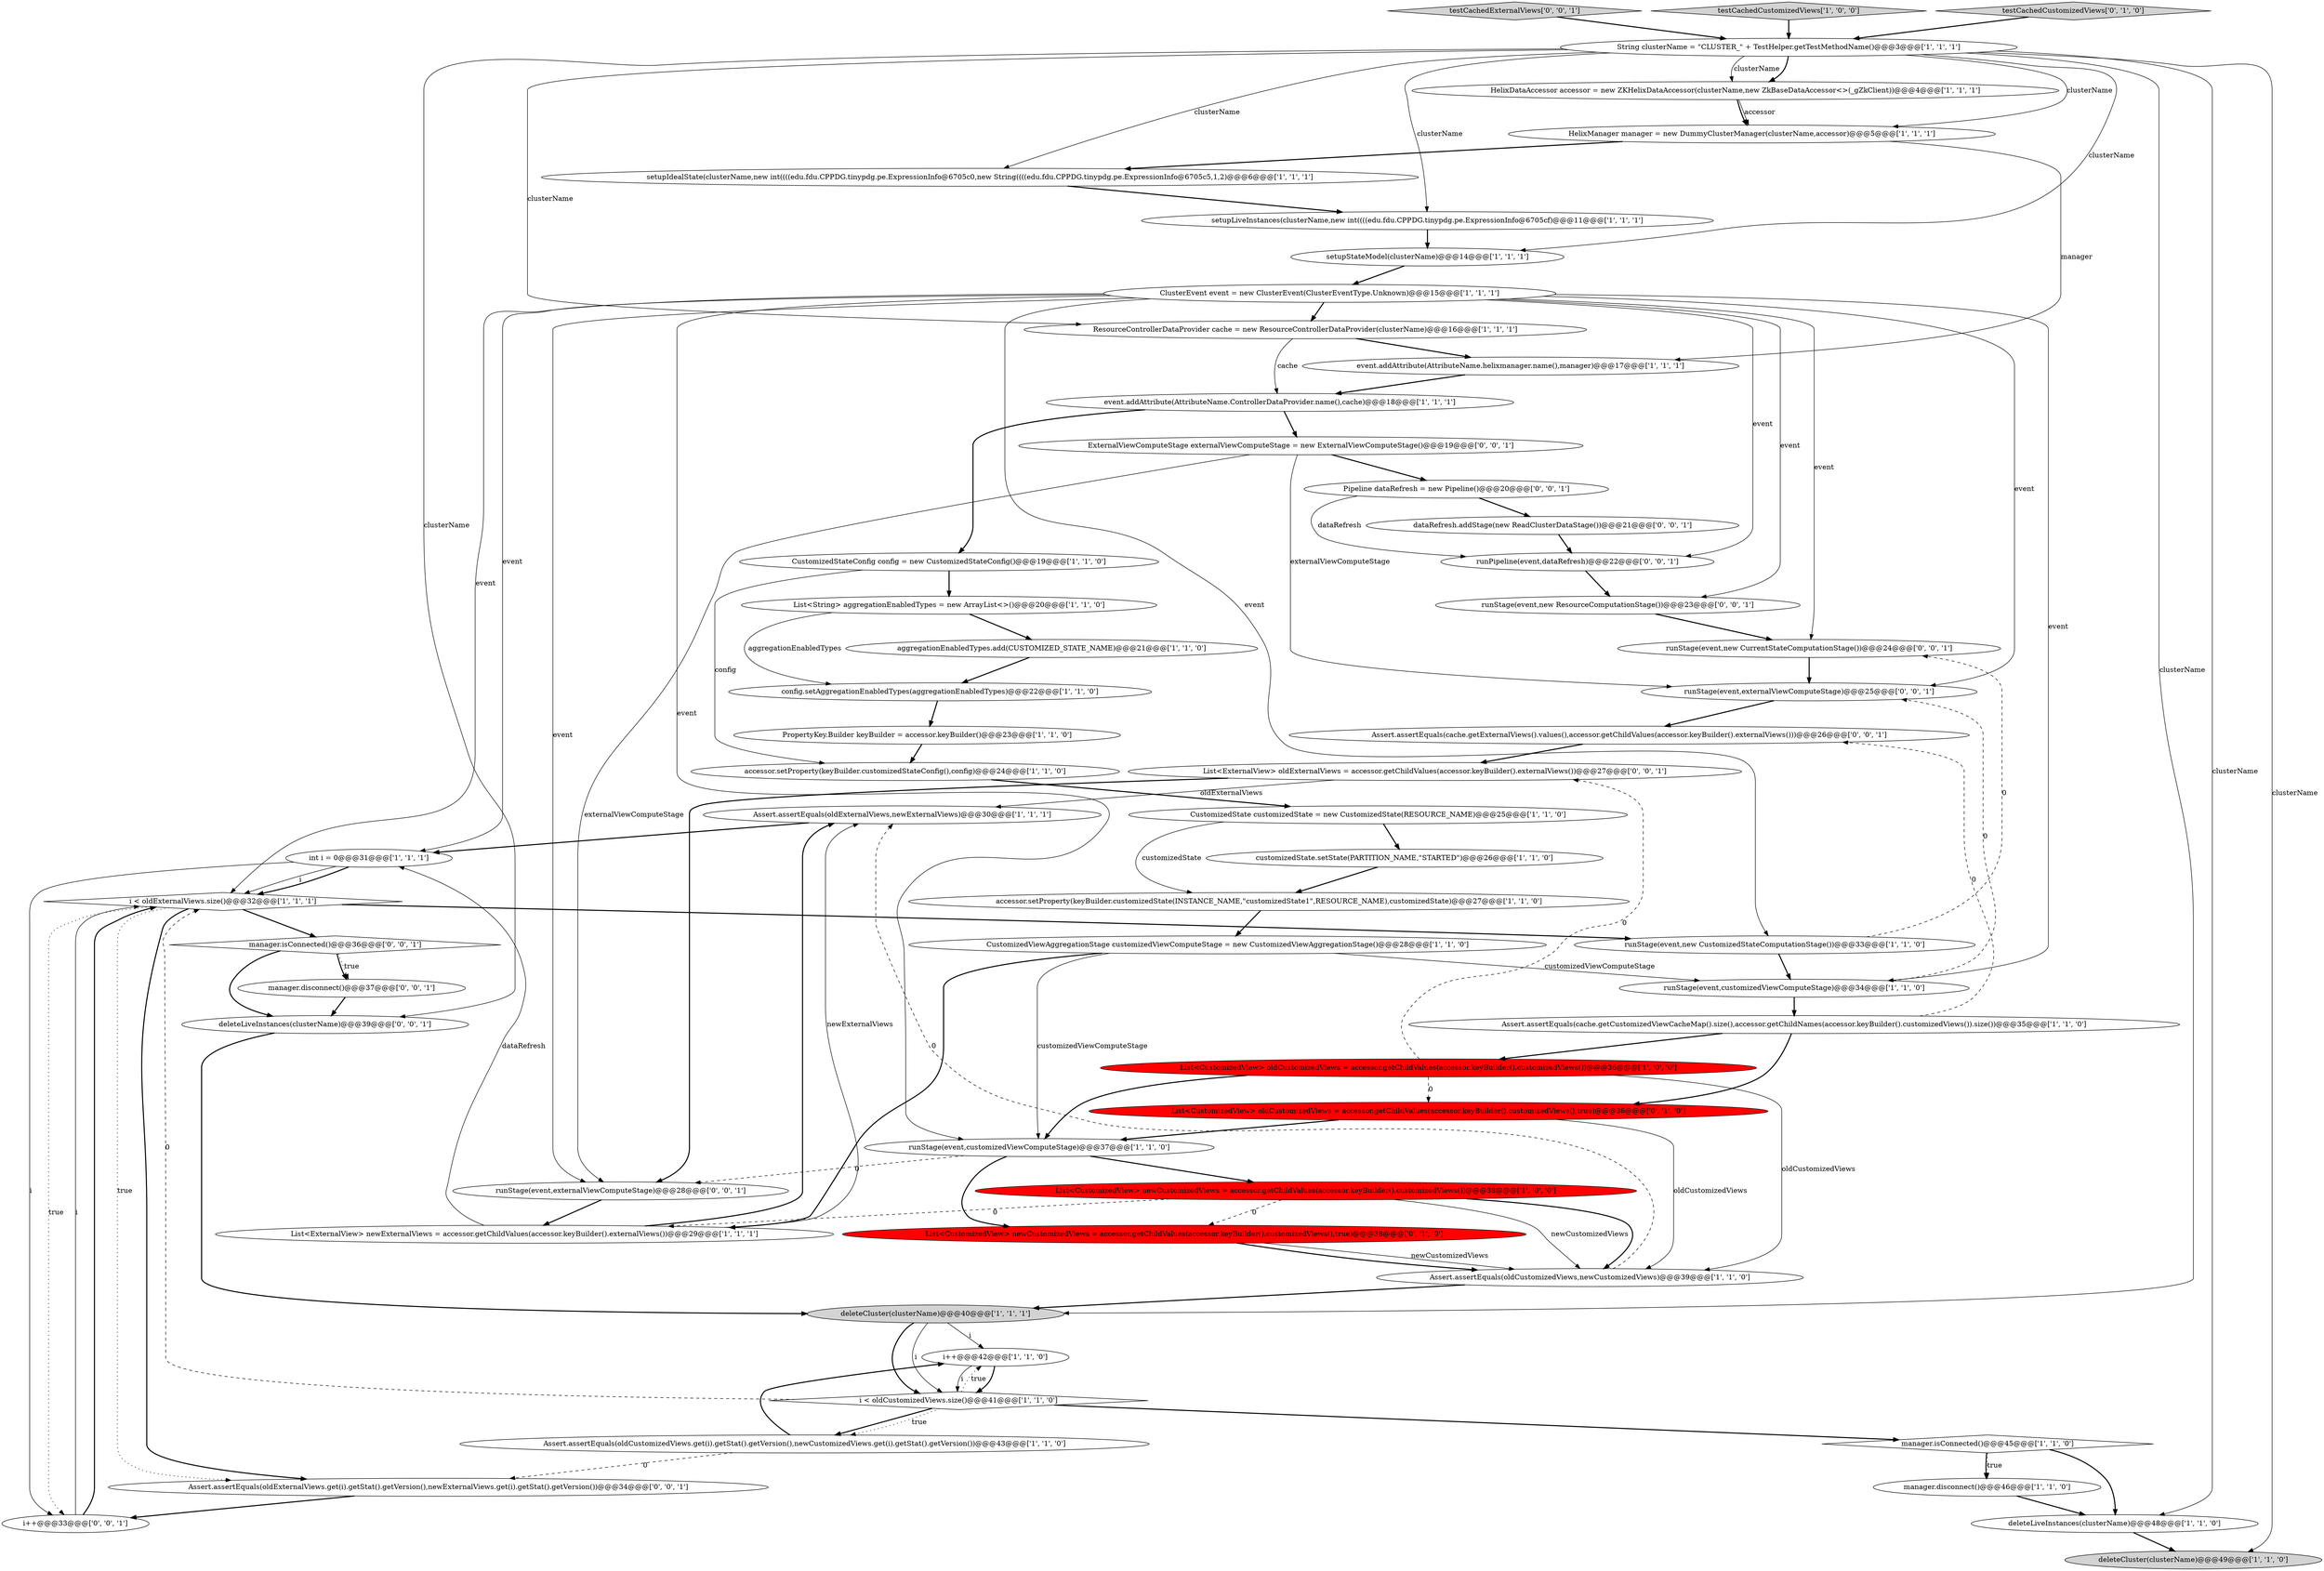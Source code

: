 digraph {
56 [style = filled, label = "runStage(event,new ResourceComputationStage())@@@23@@@['0', '0', '1']", fillcolor = white, shape = ellipse image = "AAA0AAABBB3BBB"];
58 [style = filled, label = "testCachedExternalViews['0', '0', '1']", fillcolor = lightgray, shape = diamond image = "AAA0AAABBB3BBB"];
18 [style = filled, label = "manager.disconnect()@@@46@@@['1', '1', '0']", fillcolor = white, shape = ellipse image = "AAA0AAABBB1BBB"];
51 [style = filled, label = "List<ExternalView> oldExternalViews = accessor.getChildValues(accessor.keyBuilder().externalViews())@@@27@@@['0', '0', '1']", fillcolor = white, shape = ellipse image = "AAA0AAABBB3BBB"];
5 [style = filled, label = "Assert.assertEquals(oldCustomizedViews,newCustomizedViews)@@@39@@@['1', '1', '0']", fillcolor = white, shape = ellipse image = "AAA0AAABBB1BBB"];
37 [style = filled, label = "testCachedCustomizedViews['1', '0', '0']", fillcolor = lightgray, shape = diamond image = "AAA0AAABBB1BBB"];
42 [style = filled, label = "List<CustomizedView> oldCustomizedViews = accessor.getChildValues(accessor.keyBuilder().customizedViews(),true)@@@36@@@['0', '1', '0']", fillcolor = red, shape = ellipse image = "AAA1AAABBB2BBB"];
9 [style = filled, label = "CustomizedState customizedState = new CustomizedState(RESOURCE_NAME)@@@25@@@['1', '1', '0']", fillcolor = white, shape = ellipse image = "AAA0AAABBB1BBB"];
6 [style = filled, label = "runStage(event,customizedViewComputeStage)@@@34@@@['1', '1', '0']", fillcolor = white, shape = ellipse image = "AAA0AAABBB1BBB"];
55 [style = filled, label = "ExternalViewComputeStage externalViewComputeStage = new ExternalViewComputeStage()@@@19@@@['0', '0', '1']", fillcolor = white, shape = ellipse image = "AAA0AAABBB3BBB"];
35 [style = filled, label = "setupStateModel(clusterName)@@@14@@@['1', '1', '1']", fillcolor = white, shape = ellipse image = "AAA0AAABBB1BBB"];
15 [style = filled, label = "event.addAttribute(AttributeName.ControllerDataProvider.name(),cache)@@@18@@@['1', '1', '1']", fillcolor = white, shape = ellipse image = "AAA0AAABBB1BBB"];
10 [style = filled, label = "event.addAttribute(AttributeName.helixmanager.name(),manager)@@@17@@@['1', '1', '1']", fillcolor = white, shape = ellipse image = "AAA0AAABBB1BBB"];
13 [style = filled, label = "HelixManager manager = new DummyClusterManager(clusterName,accessor)@@@5@@@['1', '1', '1']", fillcolor = white, shape = ellipse image = "AAA0AAABBB1BBB"];
46 [style = filled, label = "manager.disconnect()@@@37@@@['0', '0', '1']", fillcolor = white, shape = ellipse image = "AAA0AAABBB3BBB"];
14 [style = filled, label = "ClusterEvent event = new ClusterEvent(ClusterEventType.Unknown)@@@15@@@['1', '1', '1']", fillcolor = white, shape = ellipse image = "AAA0AAABBB1BBB"];
34 [style = filled, label = "Assert.assertEquals(oldCustomizedViews.get(i).getStat().getVersion(),newCustomizedViews.get(i).getStat().getVersion())@@@43@@@['1', '1', '0']", fillcolor = white, shape = ellipse image = "AAA0AAABBB1BBB"];
25 [style = filled, label = "runStage(event,new CustomizedStateComputationStage())@@@33@@@['1', '1', '0']", fillcolor = white, shape = ellipse image = "AAA0AAABBB1BBB"];
12 [style = filled, label = "i < oldExternalViews.size()@@@32@@@['1', '1', '1']", fillcolor = white, shape = diamond image = "AAA0AAABBB1BBB"];
4 [style = filled, label = "aggregationEnabledTypes.add(CUSTOMIZED_STATE_NAME)@@@21@@@['1', '1', '0']", fillcolor = white, shape = ellipse image = "AAA0AAABBB1BBB"];
8 [style = filled, label = "accessor.setProperty(keyBuilder.customizedStateConfig(),config)@@@24@@@['1', '1', '0']", fillcolor = white, shape = ellipse image = "AAA0AAABBB1BBB"];
54 [style = filled, label = "Assert.assertEquals(oldExternalViews.get(i).getStat().getVersion(),newExternalViews.get(i).getStat().getVersion())@@@34@@@['0', '0', '1']", fillcolor = white, shape = ellipse image = "AAA0AAABBB3BBB"];
16 [style = filled, label = "PropertyKey.Builder keyBuilder = accessor.keyBuilder()@@@23@@@['1', '1', '0']", fillcolor = white, shape = ellipse image = "AAA0AAABBB1BBB"];
40 [style = filled, label = "List<CustomizedView> newCustomizedViews = accessor.getChildValues(accessor.keyBuilder().customizedViews(),true)@@@38@@@['0', '1', '0']", fillcolor = red, shape = ellipse image = "AAA1AAABBB2BBB"];
3 [style = filled, label = "setupLiveInstances(clusterName,new int((((edu.fdu.CPPDG.tinypdg.pe.ExpressionInfo@6705cf)@@@11@@@['1', '1', '1']", fillcolor = white, shape = ellipse image = "AAA0AAABBB1BBB"];
22 [style = filled, label = "manager.isConnected()@@@45@@@['1', '1', '0']", fillcolor = white, shape = diamond image = "AAA0AAABBB1BBB"];
31 [style = filled, label = "HelixDataAccessor accessor = new ZKHelixDataAccessor(clusterName,new ZkBaseDataAccessor<>(_gZkClient))@@@4@@@['1', '1', '1']", fillcolor = white, shape = ellipse image = "AAA0AAABBB1BBB"];
41 [style = filled, label = "testCachedCustomizedViews['0', '1', '0']", fillcolor = lightgray, shape = diamond image = "AAA0AAABBB2BBB"];
43 [style = filled, label = "dataRefresh.addStage(new ReadClusterDataStage())@@@21@@@['0', '0', '1']", fillcolor = white, shape = ellipse image = "AAA0AAABBB3BBB"];
36 [style = filled, label = "customizedState.setState(PARTITION_NAME,\"STARTED\")@@@26@@@['1', '1', '0']", fillcolor = white, shape = ellipse image = "AAA0AAABBB1BBB"];
49 [style = filled, label = "manager.isConnected()@@@36@@@['0', '0', '1']", fillcolor = white, shape = diamond image = "AAA0AAABBB3BBB"];
52 [style = filled, label = "runStage(event,new CurrentStateComputationStage())@@@24@@@['0', '0', '1']", fillcolor = white, shape = ellipse image = "AAA0AAABBB3BBB"];
19 [style = filled, label = "List<ExternalView> newExternalViews = accessor.getChildValues(accessor.keyBuilder().externalViews())@@@29@@@['1', '1', '1']", fillcolor = white, shape = ellipse image = "AAA0AAABBB1BBB"];
11 [style = filled, label = "config.setAggregationEnabledTypes(aggregationEnabledTypes)@@@22@@@['1', '1', '0']", fillcolor = white, shape = ellipse image = "AAA0AAABBB1BBB"];
1 [style = filled, label = "CustomizedStateConfig config = new CustomizedStateConfig()@@@19@@@['1', '1', '0']", fillcolor = white, shape = ellipse image = "AAA0AAABBB1BBB"];
30 [style = filled, label = "ResourceControllerDataProvider cache = new ResourceControllerDataProvider(clusterName)@@@16@@@['1', '1', '1']", fillcolor = white, shape = ellipse image = "AAA0AAABBB1BBB"];
21 [style = filled, label = "String clusterName = \"CLUSTER_\" + TestHelper.getTestMethodName()@@@3@@@['1', '1', '1']", fillcolor = white, shape = ellipse image = "AAA0AAABBB1BBB"];
17 [style = filled, label = "List<CustomizedView> oldCustomizedViews = accessor.getChildValues(accessor.keyBuilder().customizedViews())@@@36@@@['1', '0', '0']", fillcolor = red, shape = ellipse image = "AAA1AAABBB1BBB"];
47 [style = filled, label = "i++@@@33@@@['0', '0', '1']", fillcolor = white, shape = ellipse image = "AAA0AAABBB3BBB"];
32 [style = filled, label = "List<String> aggregationEnabledTypes = new ArrayList<>()@@@20@@@['1', '1', '0']", fillcolor = white, shape = ellipse image = "AAA0AAABBB1BBB"];
7 [style = filled, label = "Assert.assertEquals(cache.getCustomizedViewCacheMap().size(),accessor.getChildNames(accessor.keyBuilder().customizedViews()).size())@@@35@@@['1', '1', '0']", fillcolor = white, shape = ellipse image = "AAA0AAABBB1BBB"];
44 [style = filled, label = "deleteLiveInstances(clusterName)@@@39@@@['0', '0', '1']", fillcolor = white, shape = ellipse image = "AAA0AAABBB3BBB"];
48 [style = filled, label = "Assert.assertEquals(cache.getExternalViews().values(),accessor.getChildValues(accessor.keyBuilder().externalViews()))@@@26@@@['0', '0', '1']", fillcolor = white, shape = ellipse image = "AAA0AAABBB3BBB"];
0 [style = filled, label = "deleteLiveInstances(clusterName)@@@48@@@['1', '1', '0']", fillcolor = white, shape = ellipse image = "AAA0AAABBB1BBB"];
39 [style = filled, label = "i++@@@42@@@['1', '1', '0']", fillcolor = white, shape = ellipse image = "AAA0AAABBB1BBB"];
26 [style = filled, label = "deleteCluster(clusterName)@@@49@@@['1', '1', '0']", fillcolor = lightgray, shape = ellipse image = "AAA0AAABBB1BBB"];
23 [style = filled, label = "Assert.assertEquals(oldExternalViews,newExternalViews)@@@30@@@['1', '1', '1']", fillcolor = white, shape = ellipse image = "AAA0AAABBB1BBB"];
50 [style = filled, label = "Pipeline dataRefresh = new Pipeline()@@@20@@@['0', '0', '1']", fillcolor = white, shape = ellipse image = "AAA0AAABBB3BBB"];
33 [style = filled, label = "deleteCluster(clusterName)@@@40@@@['1', '1', '1']", fillcolor = lightgray, shape = ellipse image = "AAA0AAABBB1BBB"];
38 [style = filled, label = "List<CustomizedView> newCustomizedViews = accessor.getChildValues(accessor.keyBuilder().customizedViews())@@@38@@@['1', '0', '0']", fillcolor = red, shape = ellipse image = "AAA1AAABBB1BBB"];
24 [style = filled, label = "i < oldCustomizedViews.size()@@@41@@@['1', '1', '0']", fillcolor = white, shape = diamond image = "AAA0AAABBB1BBB"];
57 [style = filled, label = "runStage(event,externalViewComputeStage)@@@28@@@['0', '0', '1']", fillcolor = white, shape = ellipse image = "AAA0AAABBB3BBB"];
53 [style = filled, label = "runPipeline(event,dataRefresh)@@@22@@@['0', '0', '1']", fillcolor = white, shape = ellipse image = "AAA0AAABBB3BBB"];
29 [style = filled, label = "runStage(event,customizedViewComputeStage)@@@37@@@['1', '1', '0']", fillcolor = white, shape = ellipse image = "AAA0AAABBB1BBB"];
20 [style = filled, label = "CustomizedViewAggregationStage customizedViewComputeStage = new CustomizedViewAggregationStage()@@@28@@@['1', '1', '0']", fillcolor = white, shape = ellipse image = "AAA0AAABBB1BBB"];
2 [style = filled, label = "int i = 0@@@31@@@['1', '1', '1']", fillcolor = white, shape = ellipse image = "AAA0AAABBB1BBB"];
28 [style = filled, label = "accessor.setProperty(keyBuilder.customizedState(INSTANCE_NAME,\"customizedState1\",RESOURCE_NAME),customizedState)@@@27@@@['1', '1', '0']", fillcolor = white, shape = ellipse image = "AAA0AAABBB1BBB"];
27 [style = filled, label = "setupIdealState(clusterName,new int((((edu.fdu.CPPDG.tinypdg.pe.ExpressionInfo@6705c0,new String((((edu.fdu.CPPDG.tinypdg.pe.ExpressionInfo@6705c5,1,2)@@@6@@@['1', '1', '1']", fillcolor = white, shape = ellipse image = "AAA0AAABBB1BBB"];
45 [style = filled, label = "runStage(event,externalViewComputeStage)@@@25@@@['0', '0', '1']", fillcolor = white, shape = ellipse image = "AAA0AAABBB3BBB"];
14->56 [style = solid, label="event"];
33->39 [style = solid, label="i"];
15->55 [style = bold, label=""];
56->52 [style = bold, label=""];
19->2 [style = solid, label="dataRefresh"];
21->35 [style = solid, label="clusterName"];
28->20 [style = bold, label=""];
14->6 [style = solid, label="event"];
36->28 [style = bold, label=""];
47->12 [style = solid, label="i"];
24->34 [style = bold, label=""];
39->24 [style = bold, label=""];
25->6 [style = bold, label=""];
34->54 [style = dashed, label="0"];
45->48 [style = bold, label=""];
42->29 [style = bold, label=""];
14->2 [style = solid, label="event"];
55->57 [style = solid, label="externalViewComputeStage"];
3->35 [style = bold, label=""];
48->51 [style = bold, label=""];
21->31 [style = bold, label=""];
22->0 [style = bold, label=""];
43->53 [style = bold, label=""];
21->0 [style = solid, label="clusterName"];
12->54 [style = dotted, label="true"];
21->13 [style = solid, label="clusterName"];
31->13 [style = solid, label="accessor"];
32->4 [style = bold, label=""];
12->54 [style = bold, label=""];
18->0 [style = bold, label=""];
24->12 [style = dashed, label="0"];
39->24 [style = solid, label="i"];
9->28 [style = solid, label="customizedState"];
14->12 [style = solid, label="event"];
11->16 [style = bold, label=""];
25->52 [style = dashed, label="0"];
17->5 [style = solid, label="oldCustomizedViews"];
50->43 [style = bold, label=""];
42->5 [style = solid, label="oldCustomizedViews"];
14->30 [style = bold, label=""];
14->57 [style = solid, label="event"];
5->33 [style = bold, label=""];
5->23 [style = dashed, label="0"];
41->21 [style = bold, label=""];
38->5 [style = solid, label="newCustomizedViews"];
37->21 [style = bold, label=""];
7->48 [style = dashed, label="0"];
52->45 [style = bold, label=""];
21->33 [style = solid, label="clusterName"];
21->44 [style = solid, label="clusterName"];
21->31 [style = solid, label="clusterName"];
19->23 [style = solid, label="newExternalViews"];
40->5 [style = solid, label="newCustomizedViews"];
12->47 [style = dotted, label="true"];
22->18 [style = bold, label=""];
40->5 [style = bold, label=""];
6->45 [style = dashed, label="0"];
49->46 [style = bold, label=""];
20->6 [style = solid, label="customizedViewComputeStage"];
24->34 [style = dotted, label="true"];
30->10 [style = bold, label=""];
7->42 [style = bold, label=""];
1->32 [style = bold, label=""];
38->19 [style = dashed, label="0"];
29->40 [style = bold, label=""];
53->56 [style = bold, label=""];
29->38 [style = bold, label=""];
1->8 [style = solid, label="config"];
6->7 [style = bold, label=""];
20->19 [style = bold, label=""];
14->45 [style = solid, label="event"];
49->46 [style = dotted, label="true"];
46->44 [style = bold, label=""];
38->5 [style = bold, label=""];
7->17 [style = bold, label=""];
22->18 [style = dotted, label="true"];
16->8 [style = bold, label=""];
13->10 [style = solid, label="manager"];
31->13 [style = bold, label=""];
21->3 [style = solid, label="clusterName"];
49->44 [style = bold, label=""];
24->39 [style = dotted, label="true"];
57->19 [style = bold, label=""];
44->33 [style = bold, label=""];
17->42 [style = dashed, label="0"];
14->29 [style = solid, label="event"];
35->14 [style = bold, label=""];
12->49 [style = bold, label=""];
17->51 [style = dashed, label="0"];
13->27 [style = bold, label=""];
33->24 [style = bold, label=""];
34->39 [style = bold, label=""];
32->11 [style = solid, label="aggregationEnabledTypes"];
55->50 [style = bold, label=""];
23->2 [style = bold, label=""];
21->27 [style = solid, label="clusterName"];
51->57 [style = bold, label=""];
2->47 [style = solid, label="i"];
9->36 [style = bold, label=""];
15->1 [style = bold, label=""];
14->25 [style = solid, label="event"];
29->57 [style = dashed, label="0"];
21->26 [style = solid, label="clusterName"];
10->15 [style = bold, label=""];
0->26 [style = bold, label=""];
47->12 [style = bold, label=""];
38->40 [style = dashed, label="0"];
33->24 [style = solid, label="i"];
27->3 [style = bold, label=""];
51->23 [style = solid, label="oldExternalViews"];
24->22 [style = bold, label=""];
21->30 [style = solid, label="clusterName"];
14->53 [style = solid, label="event"];
2->12 [style = bold, label=""];
20->29 [style = solid, label="customizedViewComputeStage"];
55->45 [style = solid, label="externalViewComputeStage"];
14->52 [style = solid, label="event"];
54->47 [style = bold, label=""];
30->15 [style = solid, label="cache"];
12->25 [style = bold, label=""];
19->23 [style = bold, label=""];
2->12 [style = solid, label="i"];
8->9 [style = bold, label=""];
58->21 [style = bold, label=""];
50->53 [style = solid, label="dataRefresh"];
4->11 [style = bold, label=""];
17->29 [style = bold, label=""];
}

